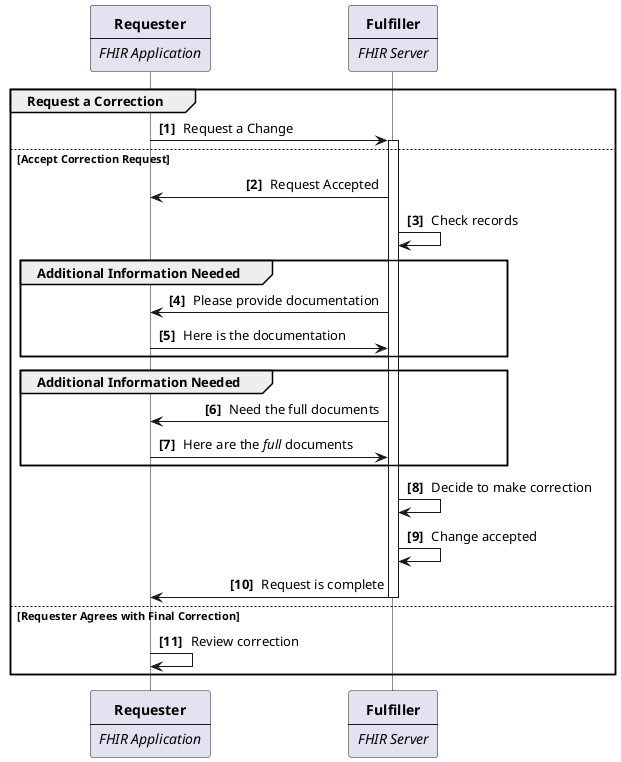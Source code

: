 @startuml
skinparam DefaultTextAlignment center
skinparam SequenceMessageAlignment direction
skinparam Padding 2
skinparam ParticipantPadding 60
skinparam LifelineStrategy solid
autonumber "<b>[###]</b>"

participant R [
  **Requester**
  ----
  //FHIR Application//
]
participant F [
  **Fulfiller**
  ----
  //FHIR Server//
]

group Request a Correction
  R->F : Request a Change
else Accept Correction Request
  Activate F
    F->R : Request Accepted
    F->F : Check records

  group Additional Information Needed
    F->R : Please provide documentation
    R->F : Here is the documentation
  end

  group Additional Information Needed
    F->R : Need the full documents
    R->F : Here are the //full// documents
  end

    F->F : Decide to make correction
    F->F : Change accepted
    F->R : Request is complete
  Deactivate F
else Requester Agrees with Final Correction
  R->R : Review correction
end



@enduml
